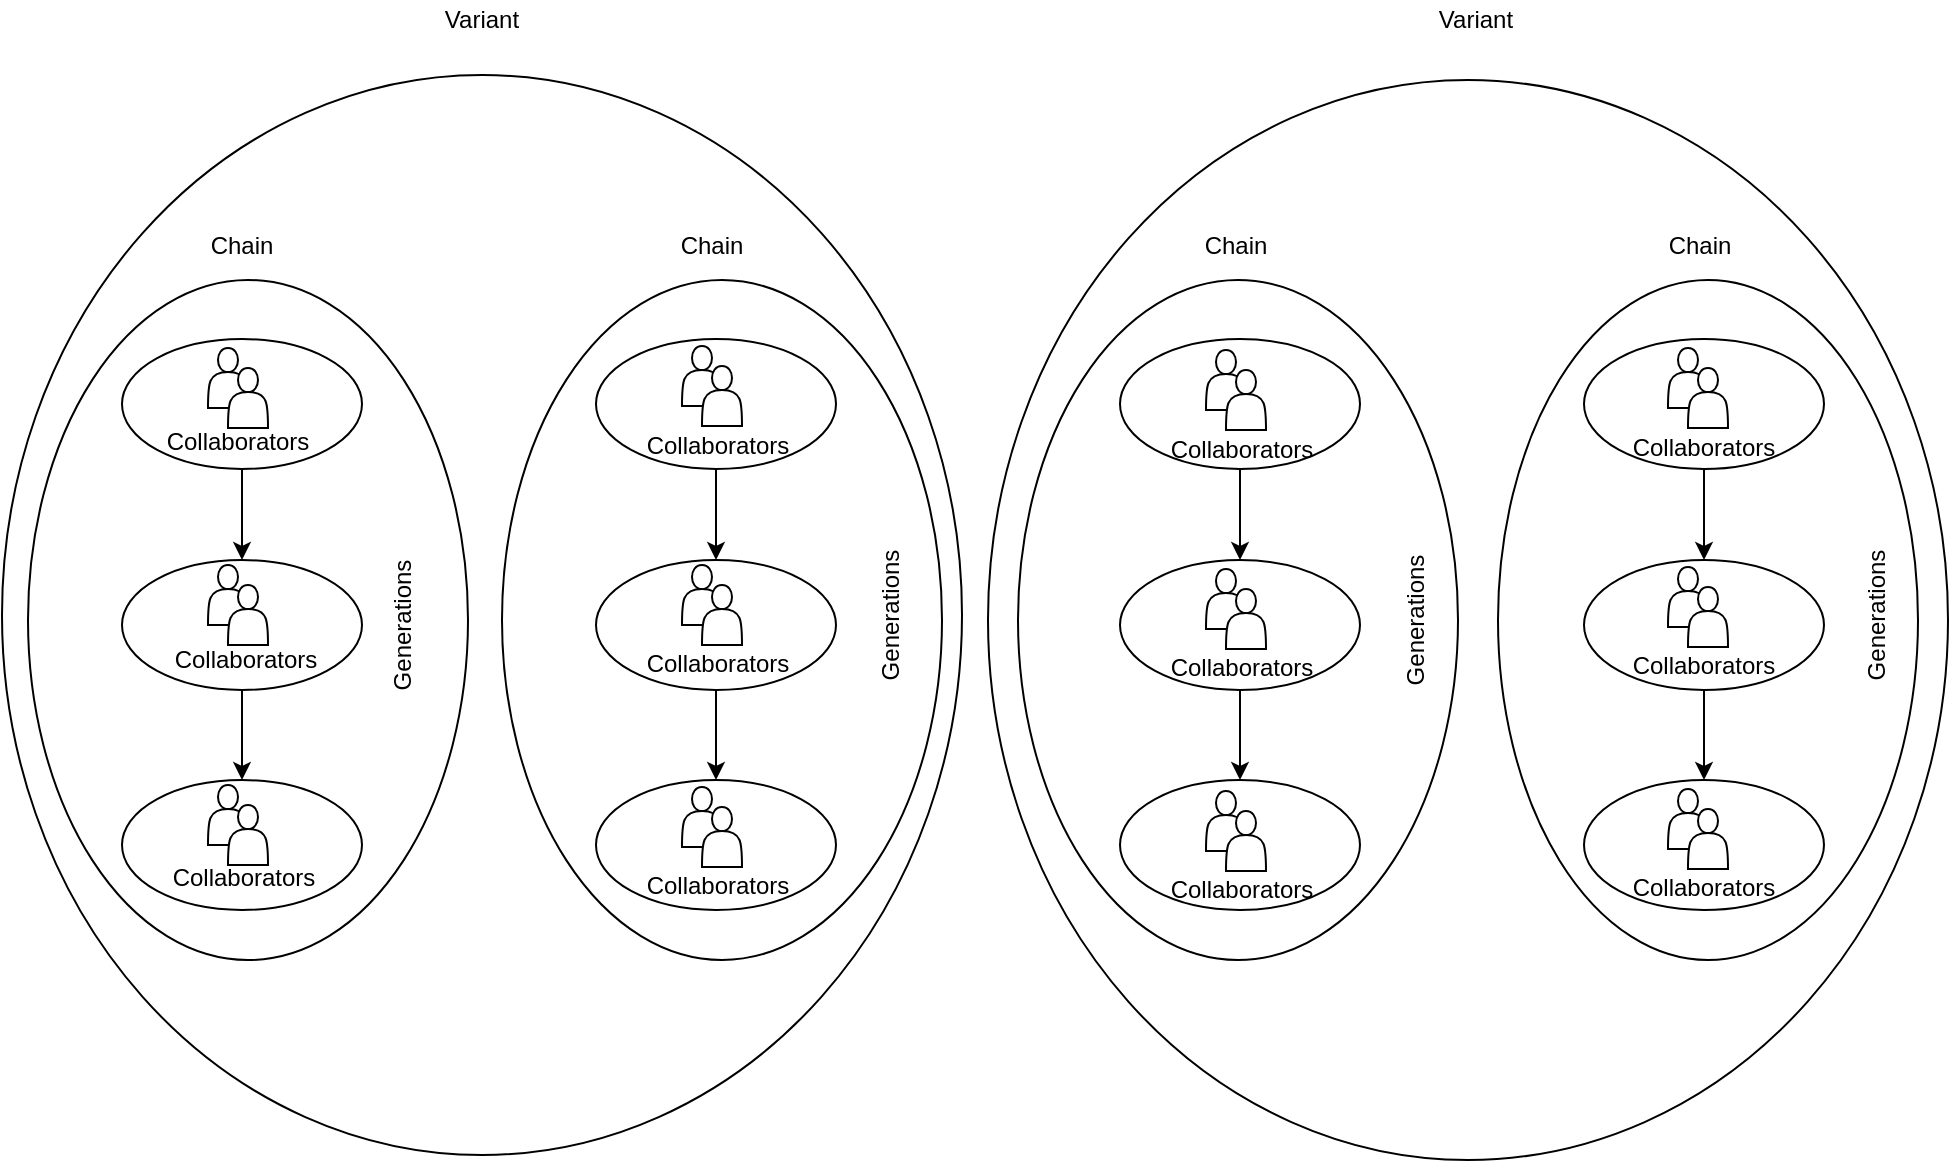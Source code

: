 <mxfile version="17.2.1" type="device"><diagram id="sybeTqbrug0PuuBo7dg-" name="Page-1"><mxGraphModel dx="1422" dy="878" grid="1" gridSize="10" guides="1" tooltips="1" connect="1" arrows="1" fold="1" page="1" pageScale="1" pageWidth="850" pageHeight="1100" math="0" shadow="0"><root><mxCell id="0"/><mxCell id="1" parent="0"/><mxCell id="MbqTlXgx76LelKhXc6Y6-2" value="" style="ellipse;whiteSpace=wrap;html=1;fillColor=none;" parent="1" vertex="1"><mxGeometry x="593" y="60" width="480" height="540" as="geometry"/></mxCell><mxCell id="MbqTlXgx76LelKhXc6Y6-1" value="" style="ellipse;whiteSpace=wrap;html=1;fillColor=none;" parent="1" vertex="1"><mxGeometry x="100" y="57.5" width="480" height="540" as="geometry"/></mxCell><mxCell id="JzrGkiB1nOvfj6HowmKc-26" value="" style="ellipse;whiteSpace=wrap;html=1;fillColor=none;" parent="1" vertex="1"><mxGeometry x="350" y="160" width="220" height="340" as="geometry"/></mxCell><mxCell id="JzrGkiB1nOvfj6HowmKc-15" value="" style="ellipse;whiteSpace=wrap;html=1;fillColor=none;" parent="1" vertex="1"><mxGeometry x="397" y="189.5" width="120" height="65" as="geometry"/></mxCell><mxCell id="JzrGkiB1nOvfj6HowmKc-46" value="" style="ellipse;whiteSpace=wrap;html=1;fillColor=none;" parent="1" vertex="1"><mxGeometry x="891" y="300" width="120" height="65" as="geometry"/></mxCell><mxCell id="JzrGkiB1nOvfj6HowmKc-47" value="" style="ellipse;whiteSpace=wrap;html=1;fillColor=none;" parent="1" vertex="1"><mxGeometry x="891" y="410" width="120" height="65" as="geometry"/></mxCell><mxCell id="JzrGkiB1nOvfj6HowmKc-35" value="" style="ellipse;whiteSpace=wrap;html=1;fillColor=none;" parent="1" vertex="1"><mxGeometry x="659" y="410" width="120" height="65" as="geometry"/></mxCell><mxCell id="JzrGkiB1nOvfj6HowmKc-34" value="" style="ellipse;whiteSpace=wrap;html=1;fillColor=none;" parent="1" vertex="1"><mxGeometry x="659" y="300" width="120" height="65" as="geometry"/></mxCell><mxCell id="JzrGkiB1nOvfj6HowmKc-50" value="" style="ellipse;whiteSpace=wrap;html=1;fillColor=none;" parent="1" vertex="1"><mxGeometry x="848" y="160" width="210" height="340" as="geometry"/></mxCell><mxCell id="JzrGkiB1nOvfj6HowmKc-38" value="" style="ellipse;whiteSpace=wrap;html=1;fillColor=none;" parent="1" vertex="1"><mxGeometry x="608" y="160" width="220" height="340" as="geometry"/></mxCell><mxCell id="JzrGkiB1nOvfj6HowmKc-23" value="" style="ellipse;whiteSpace=wrap;html=1;fillColor=none;" parent="1" vertex="1"><mxGeometry x="397" y="410" width="120" height="65" as="geometry"/></mxCell><mxCell id="JzrGkiB1nOvfj6HowmKc-22" value="" style="ellipse;whiteSpace=wrap;html=1;fillColor=none;" parent="1" vertex="1"><mxGeometry x="397" y="300" width="120" height="65" as="geometry"/></mxCell><mxCell id="JzrGkiB1nOvfj6HowmKc-11" value="" style="ellipse;whiteSpace=wrap;html=1;fillColor=none;" parent="1" vertex="1"><mxGeometry x="160" y="410" width="120" height="65" as="geometry"/></mxCell><mxCell id="JzrGkiB1nOvfj6HowmKc-14" value="" style="ellipse;whiteSpace=wrap;html=1;fillColor=none;" parent="1" vertex="1"><mxGeometry x="113" y="160" width="220" height="340" as="geometry"/></mxCell><mxCell id="JzrGkiB1nOvfj6HowmKc-9" value="" style="ellipse;whiteSpace=wrap;html=1;fillColor=none;" parent="1" vertex="1"><mxGeometry x="160" y="189.5" width="120" height="65" as="geometry"/></mxCell><mxCell id="JzrGkiB1nOvfj6HowmKc-1" value="" style="shape=actor;whiteSpace=wrap;html=1;" parent="1" vertex="1"><mxGeometry x="203" y="302.5" width="20" height="30" as="geometry"/></mxCell><mxCell id="JzrGkiB1nOvfj6HowmKc-2" value="" style="shape=actor;whiteSpace=wrap;html=1;" parent="1" vertex="1"><mxGeometry x="213" y="312.5" width="20" height="30" as="geometry"/></mxCell><mxCell id="JzrGkiB1nOvfj6HowmKc-3" value="" style="shape=actor;whiteSpace=wrap;html=1;" parent="1" vertex="1"><mxGeometry x="203" y="412.5" width="20" height="30" as="geometry"/></mxCell><mxCell id="JzrGkiB1nOvfj6HowmKc-4" value="" style="shape=actor;whiteSpace=wrap;html=1;" parent="1" vertex="1"><mxGeometry x="203" y="194" width="20" height="30" as="geometry"/></mxCell><mxCell id="JzrGkiB1nOvfj6HowmKc-5" value="" style="shape=actor;whiteSpace=wrap;html=1;" parent="1" vertex="1"><mxGeometry x="213" y="204" width="20" height="30" as="geometry"/></mxCell><mxCell id="JzrGkiB1nOvfj6HowmKc-6" value="" style="shape=actor;whiteSpace=wrap;html=1;" parent="1" vertex="1"><mxGeometry x="213" y="422.5" width="20" height="30" as="geometry"/></mxCell><mxCell id="JzrGkiB1nOvfj6HowmKc-10" value="" style="ellipse;whiteSpace=wrap;html=1;fillColor=none;" parent="1" vertex="1"><mxGeometry x="160" y="300" width="120" height="65" as="geometry"/></mxCell><mxCell id="JzrGkiB1nOvfj6HowmKc-12" value="" style="endArrow=classic;html=1;exitX=0.5;exitY=1;exitDx=0;exitDy=0;" parent="1" source="JzrGkiB1nOvfj6HowmKc-9" target="JzrGkiB1nOvfj6HowmKc-10" edge="1"><mxGeometry width="50" height="50" relative="1" as="geometry"><mxPoint x="483" y="380" as="sourcePoint"/><mxPoint x="533" y="330" as="targetPoint"/></mxGeometry></mxCell><mxCell id="JzrGkiB1nOvfj6HowmKc-13" value="" style="endArrow=classic;html=1;exitX=0.5;exitY=1;exitDx=0;exitDy=0;entryX=0.5;entryY=0;entryDx=0;entryDy=0;" parent="1" source="JzrGkiB1nOvfj6HowmKc-10" target="JzrGkiB1nOvfj6HowmKc-11" edge="1"><mxGeometry width="50" height="50" relative="1" as="geometry"><mxPoint x="230" y="264.5" as="sourcePoint"/><mxPoint x="230" y="310" as="targetPoint"/></mxGeometry></mxCell><mxCell id="JzrGkiB1nOvfj6HowmKc-16" value="" style="shape=actor;whiteSpace=wrap;html=1;" parent="1" vertex="1"><mxGeometry x="440" y="302.5" width="20" height="30" as="geometry"/></mxCell><mxCell id="JzrGkiB1nOvfj6HowmKc-17" value="" style="shape=actor;whiteSpace=wrap;html=1;" parent="1" vertex="1"><mxGeometry x="450" y="312.5" width="20" height="30" as="geometry"/></mxCell><mxCell id="JzrGkiB1nOvfj6HowmKc-18" value="" style="shape=actor;whiteSpace=wrap;html=1;" parent="1" vertex="1"><mxGeometry x="440" y="413.5" width="20" height="30" as="geometry"/></mxCell><mxCell id="JzrGkiB1nOvfj6HowmKc-19" value="" style="shape=actor;whiteSpace=wrap;html=1;" parent="1" vertex="1"><mxGeometry x="440" y="193" width="20" height="30" as="geometry"/></mxCell><mxCell id="JzrGkiB1nOvfj6HowmKc-20" value="" style="shape=actor;whiteSpace=wrap;html=1;" parent="1" vertex="1"><mxGeometry x="450" y="203" width="20" height="30" as="geometry"/></mxCell><mxCell id="JzrGkiB1nOvfj6HowmKc-21" value="" style="shape=actor;whiteSpace=wrap;html=1;" parent="1" vertex="1"><mxGeometry x="450" y="423.5" width="20" height="30" as="geometry"/></mxCell><mxCell id="JzrGkiB1nOvfj6HowmKc-24" value="" style="endArrow=classic;html=1;exitX=0.5;exitY=1;exitDx=0;exitDy=0;" parent="1" source="JzrGkiB1nOvfj6HowmKc-15" target="JzrGkiB1nOvfj6HowmKc-22" edge="1"><mxGeometry width="50" height="50" relative="1" as="geometry"><mxPoint x="720" y="380" as="sourcePoint"/><mxPoint x="770" y="330" as="targetPoint"/></mxGeometry></mxCell><mxCell id="JzrGkiB1nOvfj6HowmKc-25" value="" style="endArrow=classic;html=1;exitX=0.5;exitY=1;exitDx=0;exitDy=0;entryX=0.5;entryY=0;entryDx=0;entryDy=0;" parent="1" source="JzrGkiB1nOvfj6HowmKc-22" target="JzrGkiB1nOvfj6HowmKc-23" edge="1"><mxGeometry width="50" height="50" relative="1" as="geometry"><mxPoint x="467" y="264.5" as="sourcePoint"/><mxPoint x="467" y="310" as="targetPoint"/></mxGeometry></mxCell><mxCell id="JzrGkiB1nOvfj6HowmKc-27" value="" style="ellipse;whiteSpace=wrap;html=1;fillColor=none;" parent="1" vertex="1"><mxGeometry x="659" y="189.5" width="120" height="65" as="geometry"/></mxCell><mxCell id="JzrGkiB1nOvfj6HowmKc-36" value="" style="endArrow=classic;html=1;exitX=0.5;exitY=1;exitDx=0;exitDy=0;" parent="1" source="JzrGkiB1nOvfj6HowmKc-27" target="JzrGkiB1nOvfj6HowmKc-34" edge="1"><mxGeometry width="50" height="50" relative="1" as="geometry"><mxPoint x="982" y="380" as="sourcePoint"/><mxPoint x="1032" y="330" as="targetPoint"/></mxGeometry></mxCell><mxCell id="JzrGkiB1nOvfj6HowmKc-37" value="" style="endArrow=classic;html=1;exitX=0.5;exitY=1;exitDx=0;exitDy=0;entryX=0.5;entryY=0;entryDx=0;entryDy=0;" parent="1" source="JzrGkiB1nOvfj6HowmKc-34" target="JzrGkiB1nOvfj6HowmKc-35" edge="1"><mxGeometry width="50" height="50" relative="1" as="geometry"><mxPoint x="729" y="264.5" as="sourcePoint"/><mxPoint x="729" y="310" as="targetPoint"/></mxGeometry></mxCell><mxCell id="JzrGkiB1nOvfj6HowmKc-39" value="" style="ellipse;whiteSpace=wrap;html=1;fillColor=none;" parent="1" vertex="1"><mxGeometry x="891" y="189.5" width="120" height="65" as="geometry"/></mxCell><mxCell id="JzrGkiB1nOvfj6HowmKc-48" value="" style="endArrow=classic;html=1;exitX=0.5;exitY=1;exitDx=0;exitDy=0;" parent="1" source="JzrGkiB1nOvfj6HowmKc-39" target="JzrGkiB1nOvfj6HowmKc-46" edge="1"><mxGeometry width="50" height="50" relative="1" as="geometry"><mxPoint x="1214" y="380" as="sourcePoint"/><mxPoint x="1264" y="330" as="targetPoint"/></mxGeometry></mxCell><mxCell id="JzrGkiB1nOvfj6HowmKc-49" value="" style="endArrow=classic;html=1;exitX=0.5;exitY=1;exitDx=0;exitDy=0;entryX=0.5;entryY=0;entryDx=0;entryDy=0;" parent="1" source="JzrGkiB1nOvfj6HowmKc-46" target="JzrGkiB1nOvfj6HowmKc-47" edge="1"><mxGeometry width="50" height="50" relative="1" as="geometry"><mxPoint x="961" y="264.5" as="sourcePoint"/><mxPoint x="961" y="310" as="targetPoint"/></mxGeometry></mxCell><mxCell id="JzrGkiB1nOvfj6HowmKc-51" value="Collaborators" style="text;html=1;strokeColor=none;fillColor=none;align=center;verticalAlign=middle;whiteSpace=wrap;rounded=0;" parent="1" vertex="1"><mxGeometry x="198" y="231" width="40" height="20" as="geometry"/></mxCell><mxCell id="JzrGkiB1nOvfj6HowmKc-52" value="Collaborators" style="text;html=1;strokeColor=none;fillColor=none;align=center;verticalAlign=middle;whiteSpace=wrap;rounded=0;" parent="1" vertex="1"><mxGeometry x="202" y="340" width="40" height="20" as="geometry"/></mxCell><mxCell id="JzrGkiB1nOvfj6HowmKc-53" value="Collaborators" style="text;html=1;strokeColor=none;fillColor=none;align=center;verticalAlign=middle;whiteSpace=wrap;rounded=0;" parent="1" vertex="1"><mxGeometry x="201" y="449" width="40" height="20" as="geometry"/></mxCell><mxCell id="JzrGkiB1nOvfj6HowmKc-54" value="Generations" style="text;html=1;strokeColor=none;fillColor=none;align=center;verticalAlign=middle;whiteSpace=wrap;rounded=0;rotation=-90;" parent="1" vertex="1"><mxGeometry x="280" y="322.5" width="40" height="20" as="geometry"/></mxCell><mxCell id="JzrGkiB1nOvfj6HowmKc-55" value="Chain" style="text;html=1;strokeColor=none;fillColor=none;align=center;verticalAlign=middle;whiteSpace=wrap;rounded=0;" parent="1" vertex="1"><mxGeometry x="200" y="132.5" width="40" height="20" as="geometry"/></mxCell><mxCell id="JzrGkiB1nOvfj6HowmKc-56" value="Chain" style="text;html=1;strokeColor=none;fillColor=none;align=center;verticalAlign=middle;whiteSpace=wrap;rounded=0;" parent="1" vertex="1"><mxGeometry x="435" y="132.5" width="40" height="20" as="geometry"/></mxCell><mxCell id="JzrGkiB1nOvfj6HowmKc-57" value="Chain" style="text;html=1;strokeColor=none;fillColor=none;align=center;verticalAlign=middle;whiteSpace=wrap;rounded=0;" parent="1" vertex="1"><mxGeometry x="697" y="132.5" width="40" height="20" as="geometry"/></mxCell><mxCell id="JzrGkiB1nOvfj6HowmKc-58" value="Chain" style="text;html=1;strokeColor=none;fillColor=none;align=center;verticalAlign=middle;whiteSpace=wrap;rounded=0;" parent="1" vertex="1"><mxGeometry x="929" y="132.5" width="40" height="20" as="geometry"/></mxCell><mxCell id="MbqTlXgx76LelKhXc6Y6-3" value="Variant" style="text;html=1;strokeColor=none;fillColor=none;align=center;verticalAlign=middle;whiteSpace=wrap;rounded=0;" parent="1" vertex="1"><mxGeometry x="320" y="20" width="40" height="20" as="geometry"/></mxCell><mxCell id="MbqTlXgx76LelKhXc6Y6-4" value="Variant" style="text;html=1;strokeColor=none;fillColor=none;align=center;verticalAlign=middle;whiteSpace=wrap;rounded=0;" parent="1" vertex="1"><mxGeometry x="817" y="20" width="40" height="20" as="geometry"/></mxCell><mxCell id="MbqTlXgx76LelKhXc6Y6-5" value="Generations" style="text;html=1;strokeColor=none;fillColor=none;align=center;verticalAlign=middle;whiteSpace=wrap;rounded=0;rotation=-90;" parent="1" vertex="1"><mxGeometry x="524" y="317.5" width="40" height="20" as="geometry"/></mxCell><mxCell id="MbqTlXgx76LelKhXc6Y6-6" value="Generations" style="text;html=1;strokeColor=none;fillColor=none;align=center;verticalAlign=middle;whiteSpace=wrap;rounded=0;rotation=-90;" parent="1" vertex="1"><mxGeometry x="787" y="320" width="40" height="20" as="geometry"/></mxCell><mxCell id="MbqTlXgx76LelKhXc6Y6-7" value="Generations" style="text;html=1;strokeColor=none;fillColor=none;align=center;verticalAlign=middle;whiteSpace=wrap;rounded=0;rotation=-90;" parent="1" vertex="1"><mxGeometry x="1017" y="317.5" width="40" height="20" as="geometry"/></mxCell><mxCell id="MbqTlXgx76LelKhXc6Y6-8" value="Collaborators" style="text;html=1;strokeColor=none;fillColor=none;align=center;verticalAlign=middle;whiteSpace=wrap;rounded=0;" parent="1" vertex="1"><mxGeometry x="438" y="233" width="40" height="20" as="geometry"/></mxCell><mxCell id="MbqTlXgx76LelKhXc6Y6-9" value="Collaborators" style="text;html=1;strokeColor=none;fillColor=none;align=center;verticalAlign=middle;whiteSpace=wrap;rounded=0;" parent="1" vertex="1"><mxGeometry x="438" y="342" width="40" height="20" as="geometry"/></mxCell><mxCell id="MbqTlXgx76LelKhXc6Y6-10" value="Collaborators" style="text;html=1;strokeColor=none;fillColor=none;align=center;verticalAlign=middle;whiteSpace=wrap;rounded=0;" parent="1" vertex="1"><mxGeometry x="438" y="453" width="40" height="20" as="geometry"/></mxCell><mxCell id="MbqTlXgx76LelKhXc6Y6-11" value="" style="shape=actor;whiteSpace=wrap;html=1;" parent="1" vertex="1"><mxGeometry x="702" y="304.5" width="20" height="30" as="geometry"/></mxCell><mxCell id="MbqTlXgx76LelKhXc6Y6-12" value="" style="shape=actor;whiteSpace=wrap;html=1;" parent="1" vertex="1"><mxGeometry x="712" y="314.5" width="20" height="30" as="geometry"/></mxCell><mxCell id="MbqTlXgx76LelKhXc6Y6-13" value="" style="shape=actor;whiteSpace=wrap;html=1;" parent="1" vertex="1"><mxGeometry x="702" y="415.5" width="20" height="30" as="geometry"/></mxCell><mxCell id="MbqTlXgx76LelKhXc6Y6-14" value="" style="shape=actor;whiteSpace=wrap;html=1;" parent="1" vertex="1"><mxGeometry x="702" y="195" width="20" height="30" as="geometry"/></mxCell><mxCell id="MbqTlXgx76LelKhXc6Y6-15" value="" style="shape=actor;whiteSpace=wrap;html=1;" parent="1" vertex="1"><mxGeometry x="712" y="205" width="20" height="30" as="geometry"/></mxCell><mxCell id="MbqTlXgx76LelKhXc6Y6-16" value="" style="shape=actor;whiteSpace=wrap;html=1;" parent="1" vertex="1"><mxGeometry x="712" y="425.5" width="20" height="30" as="geometry"/></mxCell><mxCell id="MbqTlXgx76LelKhXc6Y6-19" value="Collaborators" style="text;html=1;strokeColor=none;fillColor=none;align=center;verticalAlign=middle;whiteSpace=wrap;rounded=0;" parent="1" vertex="1"><mxGeometry x="700" y="235" width="40" height="20" as="geometry"/></mxCell><mxCell id="MbqTlXgx76LelKhXc6Y6-20" value="Collaborators" style="text;html=1;strokeColor=none;fillColor=none;align=center;verticalAlign=middle;whiteSpace=wrap;rounded=0;" parent="1" vertex="1"><mxGeometry x="700" y="344" width="40" height="20" as="geometry"/></mxCell><mxCell id="MbqTlXgx76LelKhXc6Y6-21" value="Collaborators" style="text;html=1;strokeColor=none;fillColor=none;align=center;verticalAlign=middle;whiteSpace=wrap;rounded=0;" parent="1" vertex="1"><mxGeometry x="700" y="455" width="40" height="20" as="geometry"/></mxCell><mxCell id="MbqTlXgx76LelKhXc6Y6-22" value="" style="shape=actor;whiteSpace=wrap;html=1;" parent="1" vertex="1"><mxGeometry x="933" y="303.5" width="20" height="30" as="geometry"/></mxCell><mxCell id="MbqTlXgx76LelKhXc6Y6-23" value="" style="shape=actor;whiteSpace=wrap;html=1;" parent="1" vertex="1"><mxGeometry x="943" y="313.5" width="20" height="30" as="geometry"/></mxCell><mxCell id="MbqTlXgx76LelKhXc6Y6-24" value="" style="shape=actor;whiteSpace=wrap;html=1;" parent="1" vertex="1"><mxGeometry x="933" y="414.5" width="20" height="30" as="geometry"/></mxCell><mxCell id="MbqTlXgx76LelKhXc6Y6-25" value="" style="shape=actor;whiteSpace=wrap;html=1;" parent="1" vertex="1"><mxGeometry x="933" y="194" width="20" height="30" as="geometry"/></mxCell><mxCell id="MbqTlXgx76LelKhXc6Y6-26" value="" style="shape=actor;whiteSpace=wrap;html=1;" parent="1" vertex="1"><mxGeometry x="943" y="204" width="20" height="30" as="geometry"/></mxCell><mxCell id="MbqTlXgx76LelKhXc6Y6-27" value="" style="shape=actor;whiteSpace=wrap;html=1;" parent="1" vertex="1"><mxGeometry x="943" y="424.5" width="20" height="30" as="geometry"/></mxCell><mxCell id="MbqTlXgx76LelKhXc6Y6-30" value="Collaborators" style="text;html=1;strokeColor=none;fillColor=none;align=center;verticalAlign=middle;whiteSpace=wrap;rounded=0;" parent="1" vertex="1"><mxGeometry x="931" y="234" width="40" height="20" as="geometry"/></mxCell><mxCell id="MbqTlXgx76LelKhXc6Y6-31" value="Collaborators" style="text;html=1;strokeColor=none;fillColor=none;align=center;verticalAlign=middle;whiteSpace=wrap;rounded=0;" parent="1" vertex="1"><mxGeometry x="931" y="343" width="40" height="20" as="geometry"/></mxCell><mxCell id="MbqTlXgx76LelKhXc6Y6-32" value="Collaborators" style="text;html=1;strokeColor=none;fillColor=none;align=center;verticalAlign=middle;whiteSpace=wrap;rounded=0;" parent="1" vertex="1"><mxGeometry x="931" y="454" width="40" height="20" as="geometry"/></mxCell></root></mxGraphModel></diagram></mxfile>